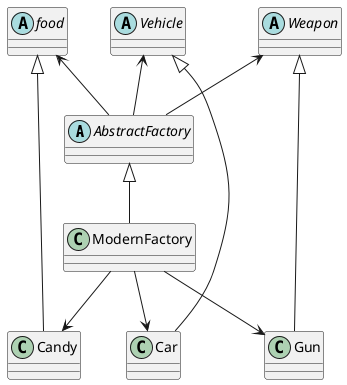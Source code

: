 @startuml
'https://plantuml.com/class-diagram

abstract class AbstractFactory

abstract class Weapon
abstract class food
abstract class Vehicle

class ModernFactory

class Candy

class Car

class Gun


Weapon <-- AbstractFactory
food <-- AbstractFactory
Vehicle <-- AbstractFactory

AbstractFactory <|-- ModernFactory

food <|-- Candy
Weapon <|-- Gun
Vehicle <|-- Car


ModernFactory --> Candy
ModernFactory --> Gun
ModernFactory --> Car

@enduml
